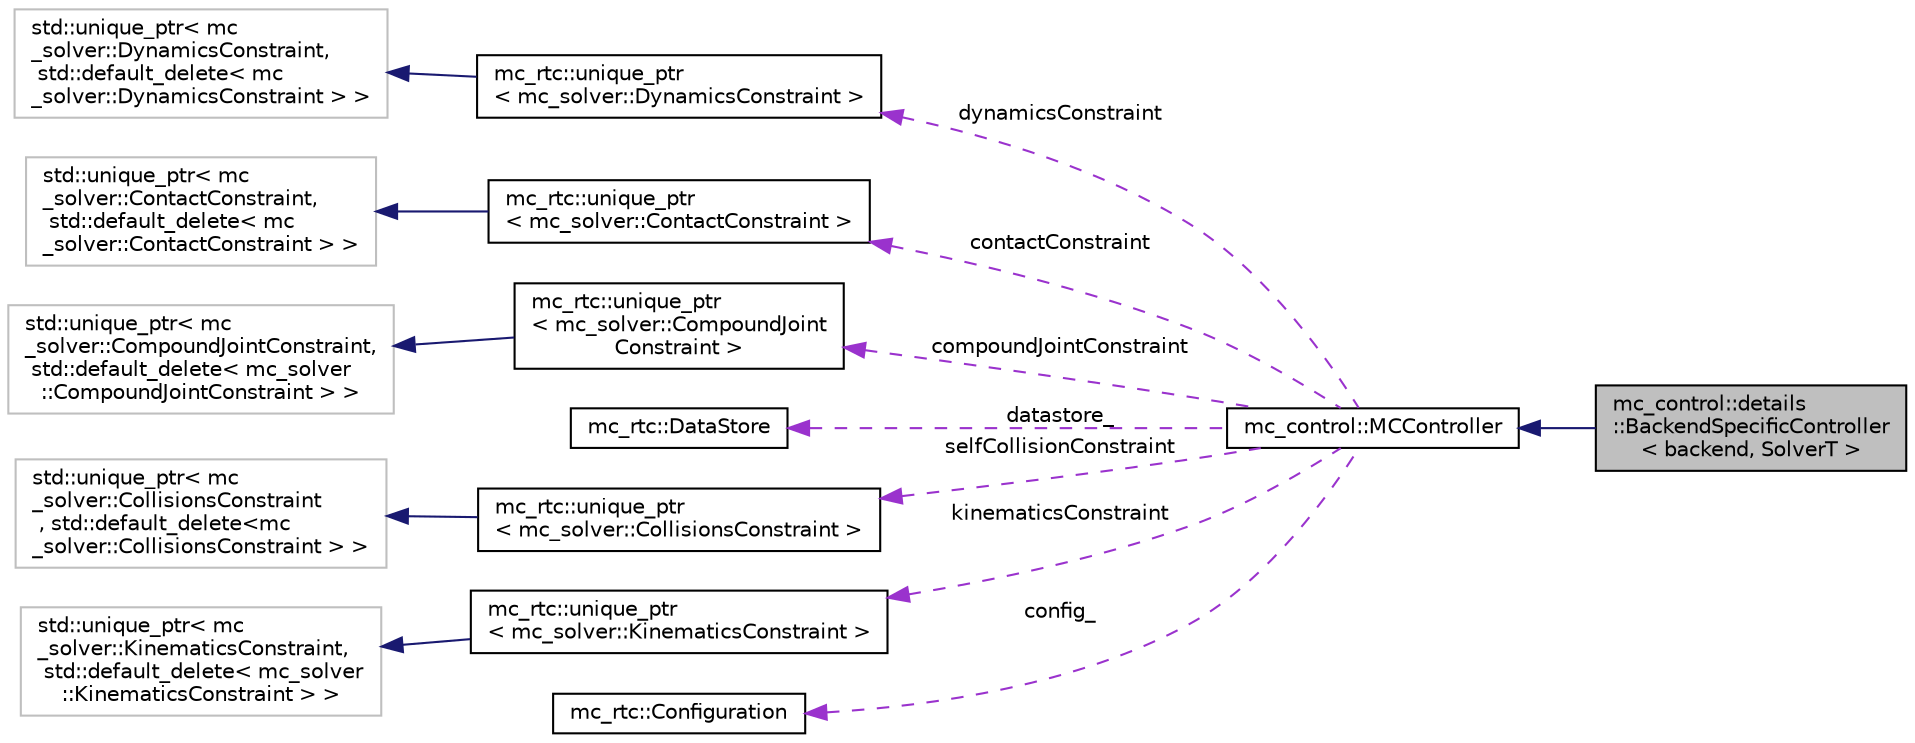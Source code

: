 digraph "mc_control::details::BackendSpecificController&lt; backend, SolverT &gt;"
{
 // INTERACTIVE_SVG=YES
 // LATEX_PDF_SIZE
  edge [fontname="Helvetica",fontsize="10",labelfontname="Helvetica",labelfontsize="10"];
  node [fontname="Helvetica",fontsize="10",shape=record];
  rankdir="LR";
  Node1 [label="mc_control::details\l::BackendSpecificController\l\< backend, SolverT \>",height=0.2,width=0.4,color="black", fillcolor="grey75", style="filled", fontcolor="black",tooltip=" "];
  Node2 -> Node1 [dir="back",color="midnightblue",fontsize="10",style="solid",fontname="Helvetica"];
  Node2 [label="mc_control::MCController",height=0.2,width=0.4,color="black", fillcolor="white", style="filled",URL="$structmc__control_1_1MCController.html",tooltip="MCController is the base class to implement all controllers. It assumes that at least two robots are ..."];
  Node3 -> Node2 [dir="back",color="darkorchid3",fontsize="10",style="dashed",label=" dynamicsConstraint" ,fontname="Helvetica"];
  Node3 [label="mc_rtc::unique_ptr\l\< mc_solver::DynamicsConstraint \>",height=0.2,width=0.4,color="black", fillcolor="white", style="filled",URL="$classmc__rtc_1_1unique__ptr.html",tooltip=" "];
  Node4 -> Node3 [dir="back",color="midnightblue",fontsize="10",style="solid",fontname="Helvetica"];
  Node4 [label="std::unique_ptr\< mc\l_solver::DynamicsConstraint,\l std::default_delete\< mc\l_solver::DynamicsConstraint \> \>",height=0.2,width=0.4,color="grey75", fillcolor="white", style="filled",tooltip=" "];
  Node5 -> Node2 [dir="back",color="darkorchid3",fontsize="10",style="dashed",label=" contactConstraint" ,fontname="Helvetica"];
  Node5 [label="mc_rtc::unique_ptr\l\< mc_solver::ContactConstraint \>",height=0.2,width=0.4,color="black", fillcolor="white", style="filled",URL="$classmc__rtc_1_1unique__ptr.html",tooltip=" "];
  Node6 -> Node5 [dir="back",color="midnightblue",fontsize="10",style="solid",fontname="Helvetica"];
  Node6 [label="std::unique_ptr\< mc\l_solver::ContactConstraint,\l std::default_delete\< mc\l_solver::ContactConstraint \> \>",height=0.2,width=0.4,color="grey75", fillcolor="white", style="filled",tooltip=" "];
  Node7 -> Node2 [dir="back",color="darkorchid3",fontsize="10",style="dashed",label=" compoundJointConstraint" ,fontname="Helvetica"];
  Node7 [label="mc_rtc::unique_ptr\l\< mc_solver::CompoundJoint\lConstraint \>",height=0.2,width=0.4,color="black", fillcolor="white", style="filled",URL="$classmc__rtc_1_1unique__ptr.html",tooltip=" "];
  Node8 -> Node7 [dir="back",color="midnightblue",fontsize="10",style="solid",fontname="Helvetica"];
  Node8 [label="std::unique_ptr\< mc\l_solver::CompoundJointConstraint,\l std::default_delete\< mc_solver\l::CompoundJointConstraint \> \>",height=0.2,width=0.4,color="grey75", fillcolor="white", style="filled",tooltip=" "];
  Node9 -> Node2 [dir="back",color="darkorchid3",fontsize="10",style="dashed",label=" datastore_" ,fontname="Helvetica"];
  Node9 [label="mc_rtc::DataStore",height=0.2,width=0.4,color="black", fillcolor="white", style="filled",URL="$structmc__rtc_1_1DataStore.html",tooltip="Generic data store."];
  Node10 -> Node2 [dir="back",color="darkorchid3",fontsize="10",style="dashed",label=" selfCollisionConstraint" ,fontname="Helvetica"];
  Node10 [label="mc_rtc::unique_ptr\l\< mc_solver::CollisionsConstraint \>",height=0.2,width=0.4,color="black", fillcolor="white", style="filled",URL="$classmc__rtc_1_1unique__ptr.html",tooltip=" "];
  Node11 -> Node10 [dir="back",color="midnightblue",fontsize="10",style="solid",fontname="Helvetica"];
  Node11 [label="std::unique_ptr\< mc\l_solver::CollisionsConstraint\l , std::default_delete\<mc\l_solver::CollisionsConstraint \>  \>",height=0.2,width=0.4,color="grey75", fillcolor="white", style="filled",tooltip=" "];
  Node12 -> Node2 [dir="back",color="darkorchid3",fontsize="10",style="dashed",label=" kinematicsConstraint" ,fontname="Helvetica"];
  Node12 [label="mc_rtc::unique_ptr\l\< mc_solver::KinematicsConstraint \>",height=0.2,width=0.4,color="black", fillcolor="white", style="filled",URL="$classmc__rtc_1_1unique__ptr.html",tooltip=" "];
  Node13 -> Node12 [dir="back",color="midnightblue",fontsize="10",style="solid",fontname="Helvetica"];
  Node13 [label="std::unique_ptr\< mc\l_solver::KinematicsConstraint,\l std::default_delete\< mc_solver\l::KinematicsConstraint \> \>",height=0.2,width=0.4,color="grey75", fillcolor="white", style="filled",tooltip=" "];
  Node14 -> Node2 [dir="back",color="darkorchid3",fontsize="10",style="dashed",label=" config_" ,fontname="Helvetica"];
  Node14 [label="mc_rtc::Configuration",height=0.2,width=0.4,color="black", fillcolor="white", style="filled",URL="$structmc__rtc_1_1Configuration.html",tooltip="Simplify access to values hold within a JSON file."];
}
